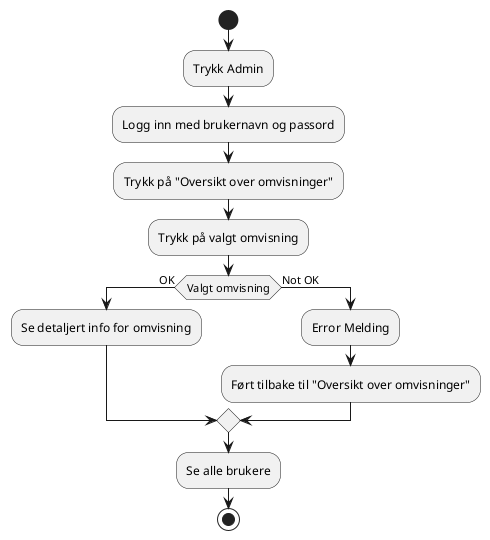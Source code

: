 @startuml
'https://plantuml.com/activity-diagram-beta

start
:Trykk Admin;
:Logg inn med brukernavn og passord;
:Trykk på "Oversikt over omvisninger";
:Trykk på valgt omvisning;
if (Valgt omvisning) is (OK) then
  :Se detaljert info for omvisning;
else (Not OK)
  :Error Melding;
  :Ført tilbake til "Oversikt over omvisninger";
endif
:Se alle brukere;


stop

@enduml
